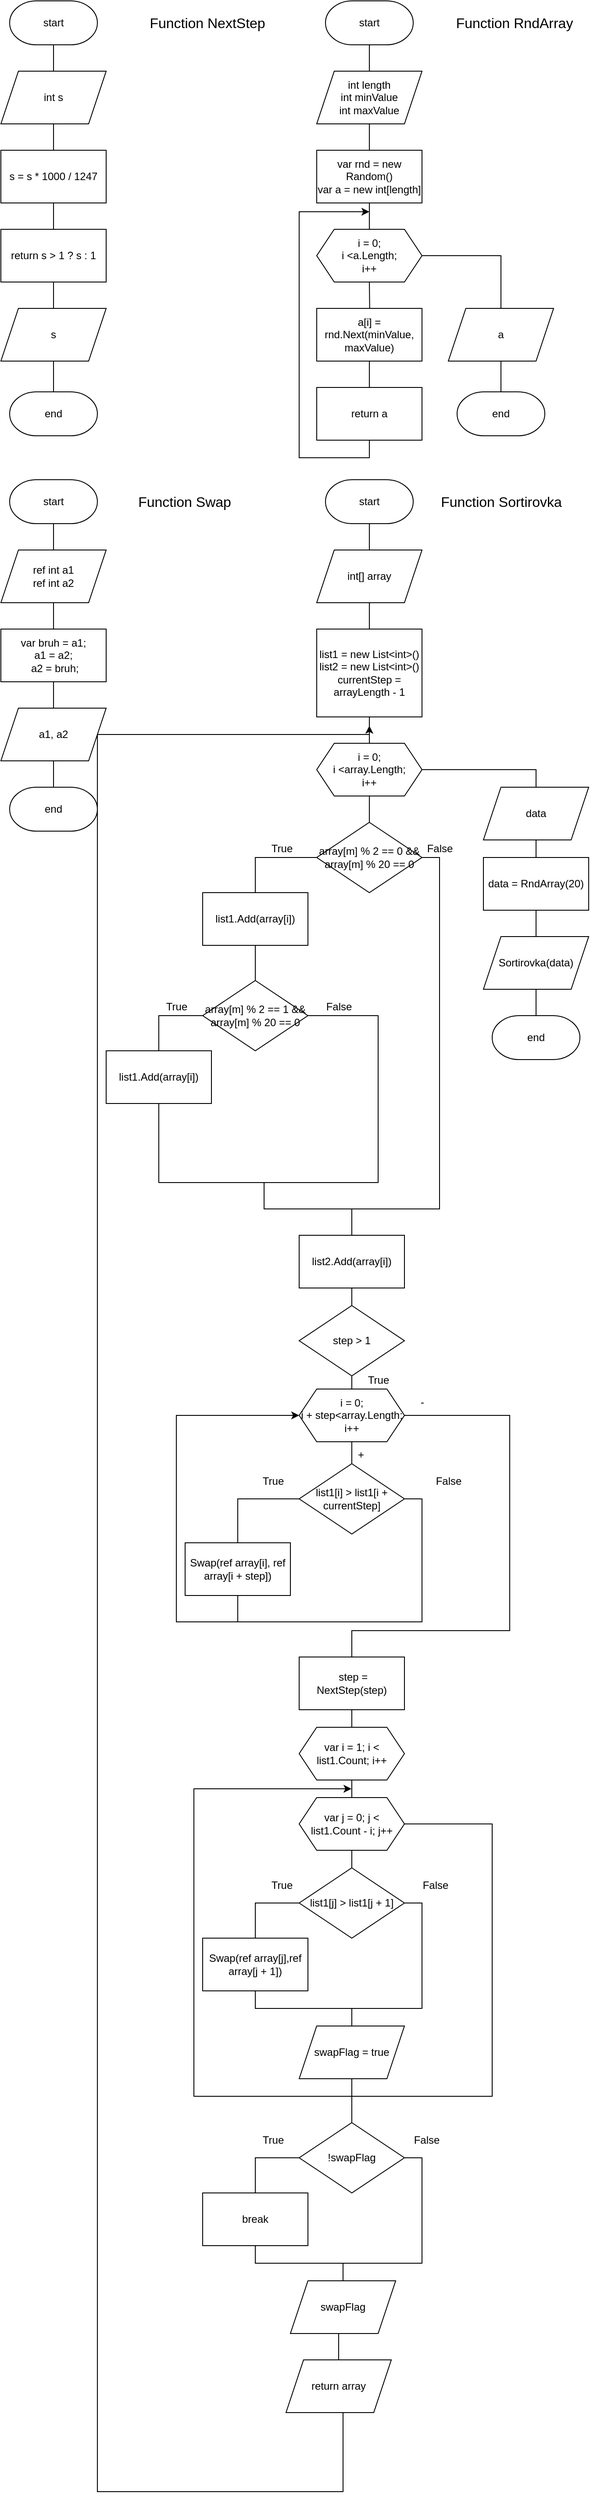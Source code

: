 <mxfile version="15.4.0" type="device"><diagram id="5gwyDp3BqcHlSCsvdCOU" name="Страница 1"><mxGraphModel dx="3460" dy="2053" grid="1" gridSize="10" guides="1" tooltips="1" connect="1" arrows="1" fold="1" page="1" pageScale="1" pageWidth="827" pageHeight="1169" math="0" shadow="0"><root><mxCell id="0"/><mxCell id="1" parent="0"/><mxCell id="FX2cTt0fenFp00Rgmzm_-2" style="edgeStyle=orthogonalEdgeStyle;rounded=0;orthogonalLoop=1;jettySize=auto;html=1;exitX=0.5;exitY=1;exitDx=0;exitDy=0;exitPerimeter=0;entryX=0.5;entryY=0;entryDx=0;entryDy=0;endArrow=none;endFill=0;" parent="1" target="FX2cTt0fenFp00Rgmzm_-1" edge="1"><mxGeometry relative="1" as="geometry"><mxPoint x="550" y="75" as="sourcePoint"/></mxGeometry></mxCell><mxCell id="adQuKezx5gLkqKv4uylh-1" value="start" style="strokeWidth=1;html=1;shape=mxgraph.flowchart.terminator;whiteSpace=wrap;" parent="1" vertex="1"><mxGeometry x="500" y="25" width="100" height="50" as="geometry"/></mxCell><mxCell id="FX2cTt0fenFp00Rgmzm_-4" style="edgeStyle=orthogonalEdgeStyle;rounded=0;orthogonalLoop=1;jettySize=auto;html=1;exitX=0.5;exitY=1;exitDx=0;exitDy=0;entryX=0.5;entryY=0;entryDx=0;entryDy=0;endArrow=none;endFill=0;" parent="1" source="FX2cTt0fenFp00Rgmzm_-1" target="FX2cTt0fenFp00Rgmzm_-3" edge="1"><mxGeometry relative="1" as="geometry"/></mxCell><mxCell id="FX2cTt0fenFp00Rgmzm_-1" value="int length&lt;br&gt;int minValue&lt;br&gt;int maxValue" style="shape=parallelogram;perimeter=parallelogramPerimeter;whiteSpace=wrap;html=1;fixedSize=1;" parent="1" vertex="1"><mxGeometry x="490" y="105" width="120" height="60" as="geometry"/></mxCell><mxCell id="FX2cTt0fenFp00Rgmzm_-12" style="edgeStyle=orthogonalEdgeStyle;rounded=0;orthogonalLoop=1;jettySize=auto;html=1;exitX=0.5;exitY=1;exitDx=0;exitDy=0;entryX=0.5;entryY=0;entryDx=0;entryDy=0;endArrow=none;endFill=0;" parent="1" source="FX2cTt0fenFp00Rgmzm_-3" target="FX2cTt0fenFp00Rgmzm_-11" edge="1"><mxGeometry relative="1" as="geometry"/></mxCell><mxCell id="FX2cTt0fenFp00Rgmzm_-3" value="var rnd = new Random()&lt;br&gt;var a = new int[length]" style="rounded=0;whiteSpace=wrap;html=1;" parent="1" vertex="1"><mxGeometry x="490" y="195" width="120" height="60" as="geometry"/></mxCell><mxCell id="FX2cTt0fenFp00Rgmzm_-14" style="edgeStyle=orthogonalEdgeStyle;rounded=0;orthogonalLoop=1;jettySize=auto;html=1;exitX=0.5;exitY=1;exitDx=0;exitDy=0;entryX=0.503;entryY=0.003;entryDx=0;entryDy=0;entryPerimeter=0;endArrow=none;endFill=0;" parent="1" source="FX2cTt0fenFp00Rgmzm_-11" edge="1"><mxGeometry relative="1" as="geometry"><mxPoint x="550.36" y="375.18" as="targetPoint"/></mxGeometry></mxCell><mxCell id="FX2cTt0fenFp00Rgmzm_-27" style="edgeStyle=orthogonalEdgeStyle;rounded=0;orthogonalLoop=1;jettySize=auto;html=1;exitX=1;exitY=0.5;exitDx=0;exitDy=0;entryX=0.5;entryY=0;entryDx=0;entryDy=0;endArrow=none;endFill=0;" parent="1" source="FX2cTt0fenFp00Rgmzm_-11" target="FX2cTt0fenFp00Rgmzm_-23" edge="1"><mxGeometry relative="1" as="geometry"/></mxCell><mxCell id="FX2cTt0fenFp00Rgmzm_-11" value="i = 0;&lt;br&gt;i &amp;lt;a.Length;&lt;br&gt;i++" style="shape=hexagon;perimeter=hexagonPerimeter2;whiteSpace=wrap;html=1;fixedSize=1;strokeWidth=1;size=20;" parent="1" vertex="1"><mxGeometry x="490" y="285" width="120" height="60" as="geometry"/></mxCell><mxCell id="FX2cTt0fenFp00Rgmzm_-17" style="edgeStyle=orthogonalEdgeStyle;rounded=0;orthogonalLoop=1;jettySize=auto;html=1;exitX=0.5;exitY=1;exitDx=0;exitDy=0;entryX=0.5;entryY=0;entryDx=0;entryDy=0;endArrow=none;endFill=0;" parent="1" source="FX2cTt0fenFp00Rgmzm_-15" target="FX2cTt0fenFp00Rgmzm_-16" edge="1"><mxGeometry relative="1" as="geometry"/></mxCell><mxCell id="FX2cTt0fenFp00Rgmzm_-15" value="a[i] = rnd.Next(minValue, maxValue)" style="rounded=0;whiteSpace=wrap;html=1;" parent="1" vertex="1"><mxGeometry x="490" y="375" width="120" height="60" as="geometry"/></mxCell><mxCell id="FX2cTt0fenFp00Rgmzm_-19" style="edgeStyle=orthogonalEdgeStyle;rounded=0;orthogonalLoop=1;jettySize=auto;html=1;exitX=0.5;exitY=1;exitDx=0;exitDy=0;endArrow=classic;endFill=1;" parent="1" source="FX2cTt0fenFp00Rgmzm_-16" edge="1"><mxGeometry relative="1" as="geometry"><mxPoint x="550" y="265" as="targetPoint"/><Array as="points"><mxPoint x="550" y="545"/><mxPoint x="470" y="545"/><mxPoint x="470" y="265"/></Array></mxGeometry></mxCell><mxCell id="FX2cTt0fenFp00Rgmzm_-16" value="return a" style="rounded=0;whiteSpace=wrap;html=1;" parent="1" vertex="1"><mxGeometry x="490" y="465" width="120" height="60" as="geometry"/></mxCell><mxCell id="FX2cTt0fenFp00Rgmzm_-26" style="edgeStyle=orthogonalEdgeStyle;rounded=0;orthogonalLoop=1;jettySize=auto;html=1;exitX=0.5;exitY=1;exitDx=0;exitDy=0;entryX=0.5;entryY=0;entryDx=0;entryDy=0;entryPerimeter=0;endArrow=none;endFill=0;" parent="1" source="FX2cTt0fenFp00Rgmzm_-23" target="FX2cTt0fenFp00Rgmzm_-25" edge="1"><mxGeometry relative="1" as="geometry"/></mxCell><mxCell id="FX2cTt0fenFp00Rgmzm_-23" value="a" style="shape=parallelogram;perimeter=parallelogramPerimeter;whiteSpace=wrap;html=1;fixedSize=1;" parent="1" vertex="1"><mxGeometry x="640" y="375" width="120" height="60" as="geometry"/></mxCell><mxCell id="FX2cTt0fenFp00Rgmzm_-25" value="end" style="strokeWidth=1;html=1;shape=mxgraph.flowchart.terminator;whiteSpace=wrap;" parent="1" vertex="1"><mxGeometry x="650" y="470" width="100" height="50" as="geometry"/></mxCell><mxCell id="FX2cTt0fenFp00Rgmzm_-28" value="&lt;font style=&quot;font-size: 16px&quot;&gt;Function&amp;nbsp;RndArray&lt;/font&gt;" style="text;html=1;align=center;verticalAlign=middle;resizable=0;points=[];autosize=1;strokeColor=none;fillColor=none;" parent="1" vertex="1"><mxGeometry x="640" y="40" width="150" height="20" as="geometry"/></mxCell><mxCell id="mI4G9wacmyZQe4zPNIHC-4" style="edgeStyle=orthogonalEdgeStyle;rounded=0;orthogonalLoop=1;jettySize=auto;html=1;exitX=0.5;exitY=1;exitDx=0;exitDy=0;exitPerimeter=0;entryX=0.5;entryY=0;entryDx=0;entryDy=0;endArrow=none;endFill=0;" parent="1" source="mI4G9wacmyZQe4zPNIHC-1" target="mI4G9wacmyZQe4zPNIHC-3" edge="1"><mxGeometry relative="1" as="geometry"/></mxCell><mxCell id="mI4G9wacmyZQe4zPNIHC-1" value="start" style="strokeWidth=1;html=1;shape=mxgraph.flowchart.terminator;whiteSpace=wrap;" parent="1" vertex="1"><mxGeometry x="140" y="25" width="100" height="50" as="geometry"/></mxCell><mxCell id="mI4G9wacmyZQe4zPNIHC-2" value="&lt;font style=&quot;font-size: 16px&quot;&gt;Function NextStep&lt;/font&gt;" style="text;html=1;align=center;verticalAlign=middle;resizable=0;points=[];autosize=1;strokeColor=none;fillColor=none;" parent="1" vertex="1"><mxGeometry x="290" y="40" width="150" height="20" as="geometry"/></mxCell><mxCell id="mI4G9wacmyZQe4zPNIHC-6" style="edgeStyle=orthogonalEdgeStyle;rounded=0;orthogonalLoop=1;jettySize=auto;html=1;exitX=0.5;exitY=1;exitDx=0;exitDy=0;entryX=0.5;entryY=0;entryDx=0;entryDy=0;endArrow=none;endFill=0;" parent="1" source="mI4G9wacmyZQe4zPNIHC-3" target="mI4G9wacmyZQe4zPNIHC-5" edge="1"><mxGeometry relative="1" as="geometry"/></mxCell><mxCell id="mI4G9wacmyZQe4zPNIHC-3" value="int s" style="shape=parallelogram;perimeter=parallelogramPerimeter;whiteSpace=wrap;html=1;fixedSize=1;" parent="1" vertex="1"><mxGeometry x="130" y="105" width="120" height="60" as="geometry"/></mxCell><mxCell id="mI4G9wacmyZQe4zPNIHC-8" style="edgeStyle=orthogonalEdgeStyle;rounded=0;orthogonalLoop=1;jettySize=auto;html=1;exitX=0.5;exitY=1;exitDx=0;exitDy=0;entryX=0.5;entryY=0;entryDx=0;entryDy=0;endArrow=none;endFill=0;" parent="1" source="mI4G9wacmyZQe4zPNIHC-5" target="mI4G9wacmyZQe4zPNIHC-7" edge="1"><mxGeometry relative="1" as="geometry"/></mxCell><mxCell id="mI4G9wacmyZQe4zPNIHC-5" value="s = s * 1000 / 1247" style="rounded=0;whiteSpace=wrap;html=1;" parent="1" vertex="1"><mxGeometry x="130" y="195" width="120" height="60" as="geometry"/></mxCell><mxCell id="mI4G9wacmyZQe4zPNIHC-10" style="edgeStyle=orthogonalEdgeStyle;rounded=0;orthogonalLoop=1;jettySize=auto;html=1;exitX=0.5;exitY=1;exitDx=0;exitDy=0;entryX=0.5;entryY=0;entryDx=0;entryDy=0;endArrow=none;endFill=0;" parent="1" source="mI4G9wacmyZQe4zPNIHC-7" target="mI4G9wacmyZQe4zPNIHC-9" edge="1"><mxGeometry relative="1" as="geometry"/></mxCell><mxCell id="mI4G9wacmyZQe4zPNIHC-7" value="return s &amp;gt; 1 ? s : 1" style="rounded=0;whiteSpace=wrap;html=1;" parent="1" vertex="1"><mxGeometry x="130" y="285" width="120" height="60" as="geometry"/></mxCell><mxCell id="mI4G9wacmyZQe4zPNIHC-12" style="edgeStyle=orthogonalEdgeStyle;rounded=0;orthogonalLoop=1;jettySize=auto;html=1;exitX=0.5;exitY=1;exitDx=0;exitDy=0;entryX=0.5;entryY=0;entryDx=0;entryDy=0;entryPerimeter=0;endArrow=none;endFill=0;" parent="1" source="mI4G9wacmyZQe4zPNIHC-9" target="mI4G9wacmyZQe4zPNIHC-11" edge="1"><mxGeometry relative="1" as="geometry"/></mxCell><mxCell id="mI4G9wacmyZQe4zPNIHC-9" value="s" style="shape=parallelogram;perimeter=parallelogramPerimeter;whiteSpace=wrap;html=1;fixedSize=1;" parent="1" vertex="1"><mxGeometry x="130" y="375" width="120" height="60" as="geometry"/></mxCell><mxCell id="mI4G9wacmyZQe4zPNIHC-11" value="end" style="strokeWidth=1;html=1;shape=mxgraph.flowchart.terminator;whiteSpace=wrap;" parent="1" vertex="1"><mxGeometry x="140" y="470" width="100" height="50" as="geometry"/></mxCell><mxCell id="mI4G9wacmyZQe4zPNIHC-15" style="edgeStyle=orthogonalEdgeStyle;rounded=0;orthogonalLoop=1;jettySize=auto;html=1;exitX=0.5;exitY=1;exitDx=0;exitDy=0;exitPerimeter=0;entryX=0.5;entryY=0;entryDx=0;entryDy=0;endArrow=none;endFill=0;" parent="1" source="mI4G9wacmyZQe4zPNIHC-13" target="mI4G9wacmyZQe4zPNIHC-14" edge="1"><mxGeometry relative="1" as="geometry"/></mxCell><mxCell id="mI4G9wacmyZQe4zPNIHC-13" value="start" style="strokeWidth=1;html=1;shape=mxgraph.flowchart.terminator;whiteSpace=wrap;" parent="1" vertex="1"><mxGeometry x="140" y="570" width="100" height="50" as="geometry"/></mxCell><mxCell id="mI4G9wacmyZQe4zPNIHC-17" style="edgeStyle=orthogonalEdgeStyle;rounded=0;orthogonalLoop=1;jettySize=auto;html=1;exitX=0.5;exitY=1;exitDx=0;exitDy=0;entryX=0.5;entryY=0;entryDx=0;entryDy=0;endArrow=none;endFill=0;" parent="1" source="mI4G9wacmyZQe4zPNIHC-14" target="mI4G9wacmyZQe4zPNIHC-16" edge="1"><mxGeometry relative="1" as="geometry"/></mxCell><mxCell id="mI4G9wacmyZQe4zPNIHC-14" value="ref int a1&lt;br&gt;ref int a2" style="shape=parallelogram;perimeter=parallelogramPerimeter;whiteSpace=wrap;html=1;fixedSize=1;" parent="1" vertex="1"><mxGeometry x="130" y="650" width="120" height="60" as="geometry"/></mxCell><mxCell id="mI4G9wacmyZQe4zPNIHC-20" style="edgeStyle=orthogonalEdgeStyle;rounded=0;orthogonalLoop=1;jettySize=auto;html=1;exitX=0.5;exitY=1;exitDx=0;exitDy=0;entryX=0.5;entryY=0;entryDx=0;entryDy=0;endArrow=none;endFill=0;" parent="1" source="mI4G9wacmyZQe4zPNIHC-16" target="mI4G9wacmyZQe4zPNIHC-18" edge="1"><mxGeometry relative="1" as="geometry"/></mxCell><mxCell id="mI4G9wacmyZQe4zPNIHC-16" value="&lt;div&gt;var bruh = a1;&lt;/div&gt;&lt;div&gt;a1 = a2;&lt;/div&gt;&lt;div&gt;&amp;nbsp;a2 = bruh;&lt;/div&gt;" style="rounded=0;whiteSpace=wrap;html=1;" parent="1" vertex="1"><mxGeometry x="130" y="740" width="120" height="60" as="geometry"/></mxCell><mxCell id="mI4G9wacmyZQe4zPNIHC-21" style="edgeStyle=orthogonalEdgeStyle;rounded=0;orthogonalLoop=1;jettySize=auto;html=1;exitX=0.5;exitY=1;exitDx=0;exitDy=0;entryX=0.5;entryY=0;entryDx=0;entryDy=0;entryPerimeter=0;endArrow=none;endFill=0;" parent="1" source="mI4G9wacmyZQe4zPNIHC-18" target="mI4G9wacmyZQe4zPNIHC-19" edge="1"><mxGeometry relative="1" as="geometry"/></mxCell><mxCell id="mI4G9wacmyZQe4zPNIHC-18" value="a1, a2" style="shape=parallelogram;perimeter=parallelogramPerimeter;whiteSpace=wrap;html=1;fixedSize=1;" parent="1" vertex="1"><mxGeometry x="130" y="830" width="120" height="60" as="geometry"/></mxCell><mxCell id="mI4G9wacmyZQe4zPNIHC-19" value="end" style="strokeWidth=1;html=1;shape=mxgraph.flowchart.terminator;whiteSpace=wrap;" parent="1" vertex="1"><mxGeometry x="140" y="920" width="100" height="50" as="geometry"/></mxCell><mxCell id="mI4G9wacmyZQe4zPNIHC-22" value="&lt;font style=&quot;font-size: 16px&quot;&gt;Function Swap&lt;/font&gt;" style="text;html=1;align=center;verticalAlign=middle;resizable=0;points=[];autosize=1;strokeColor=none;fillColor=none;" parent="1" vertex="1"><mxGeometry x="279" y="585" width="120" height="20" as="geometry"/></mxCell><mxCell id="mI4G9wacmyZQe4zPNIHC-26" style="edgeStyle=orthogonalEdgeStyle;rounded=0;orthogonalLoop=1;jettySize=auto;html=1;exitX=0.5;exitY=1;exitDx=0;exitDy=0;exitPerimeter=0;entryX=0.5;entryY=0;entryDx=0;entryDy=0;endArrow=none;endFill=0;" parent="1" source="mI4G9wacmyZQe4zPNIHC-23" target="mI4G9wacmyZQe4zPNIHC-24" edge="1"><mxGeometry relative="1" as="geometry"/></mxCell><mxCell id="mI4G9wacmyZQe4zPNIHC-23" value="start" style="strokeWidth=1;html=1;shape=mxgraph.flowchart.terminator;whiteSpace=wrap;" parent="1" vertex="1"><mxGeometry x="500" y="570" width="100" height="50" as="geometry"/></mxCell><mxCell id="mI4G9wacmyZQe4zPNIHC-27" style="edgeStyle=orthogonalEdgeStyle;rounded=0;orthogonalLoop=1;jettySize=auto;html=1;exitX=0.5;exitY=1;exitDx=0;exitDy=0;entryX=0.5;entryY=0;entryDx=0;entryDy=0;endArrow=none;endFill=0;" parent="1" source="mI4G9wacmyZQe4zPNIHC-24" target="mI4G9wacmyZQe4zPNIHC-25" edge="1"><mxGeometry relative="1" as="geometry"/></mxCell><mxCell id="mI4G9wacmyZQe4zPNIHC-24" value="int[] array" style="shape=parallelogram;perimeter=parallelogramPerimeter;whiteSpace=wrap;html=1;fixedSize=1;" parent="1" vertex="1"><mxGeometry x="490" y="650" width="120" height="60" as="geometry"/></mxCell><mxCell id="cLXtJ0H4vZWxaOqdGoXz-2" style="edgeStyle=orthogonalEdgeStyle;rounded=0;orthogonalLoop=1;jettySize=auto;html=1;exitX=0.5;exitY=1;exitDx=0;exitDy=0;entryX=0.5;entryY=0;entryDx=0;entryDy=0;endArrow=none;endFill=0;" parent="1" source="mI4G9wacmyZQe4zPNIHC-25" target="cLXtJ0H4vZWxaOqdGoXz-1" edge="1"><mxGeometry relative="1" as="geometry"/></mxCell><mxCell id="mI4G9wacmyZQe4zPNIHC-25" value="&lt;div&gt;list1 = new List&amp;lt;int&amp;gt;()&lt;br&gt;&lt;/div&gt;&lt;div&gt;list2 = new List&amp;lt;int&amp;gt;()&lt;br&gt;&lt;/div&gt;&lt;div&gt;currentStep = arrayLength - 1&lt;br&gt;&lt;/div&gt;" style="rounded=0;whiteSpace=wrap;html=1;" parent="1" vertex="1"><mxGeometry x="490" y="740" width="120" height="100" as="geometry"/></mxCell><mxCell id="mI4G9wacmyZQe4zPNIHC-28" value="&lt;font style=&quot;font-size: 16px&quot;&gt;Function Sortirovka&lt;/font&gt;" style="text;html=1;align=center;verticalAlign=middle;resizable=0;points=[];autosize=1;strokeColor=none;fillColor=none;" parent="1" vertex="1"><mxGeometry x="625" y="585" width="150" height="20" as="geometry"/></mxCell><mxCell id="mI4G9wacmyZQe4zPNIHC-32" style="edgeStyle=orthogonalEdgeStyle;rounded=0;orthogonalLoop=1;jettySize=auto;html=1;exitX=0.5;exitY=1;exitDx=0;exitDy=0;entryX=0.5;entryY=0;entryDx=0;entryDy=0;endArrow=none;endFill=0;" parent="1" source="mI4G9wacmyZQe4zPNIHC-29" target="mI4G9wacmyZQe4zPNIHC-31" edge="1"><mxGeometry relative="1" as="geometry"/></mxCell><mxCell id="cLXtJ0H4vZWxaOqdGoXz-23" style="edgeStyle=orthogonalEdgeStyle;rounded=0;orthogonalLoop=1;jettySize=auto;html=1;exitX=0.5;exitY=0;exitDx=0;exitDy=0;entryX=0.5;entryY=1;entryDx=0;entryDy=0;endArrow=none;endFill=0;" parent="1" source="mI4G9wacmyZQe4zPNIHC-29" target="cLXtJ0H4vZWxaOqdGoXz-21" edge="1"><mxGeometry relative="1" as="geometry"/></mxCell><mxCell id="mI4G9wacmyZQe4zPNIHC-29" value="step &amp;gt; 1" style="rhombus;whiteSpace=wrap;html=1;" parent="1" vertex="1"><mxGeometry x="470" y="1510" width="120" height="80" as="geometry"/></mxCell><mxCell id="mI4G9wacmyZQe4zPNIHC-35" style="edgeStyle=orthogonalEdgeStyle;rounded=0;orthogonalLoop=1;jettySize=auto;html=1;exitX=0.5;exitY=1;exitDx=0;exitDy=0;entryX=0.5;entryY=0;entryDx=0;entryDy=0;endArrow=none;endFill=0;" parent="1" source="mI4G9wacmyZQe4zPNIHC-31" target="mI4G9wacmyZQe4zPNIHC-33" edge="1"><mxGeometry relative="1" as="geometry"/></mxCell><mxCell id="mI4G9wacmyZQe4zPNIHC-45" style="edgeStyle=orthogonalEdgeStyle;rounded=0;orthogonalLoop=1;jettySize=auto;html=1;exitX=1;exitY=0.5;exitDx=0;exitDy=0;endArrow=none;endFill=0;entryX=0.5;entryY=0;entryDx=0;entryDy=0;" parent="1" source="mI4G9wacmyZQe4zPNIHC-31" target="mI4G9wacmyZQe4zPNIHC-46" edge="1"><mxGeometry relative="1" as="geometry"><mxPoint x="530" y="1900.8" as="targetPoint"/><Array as="points"><mxPoint x="710" y="1635"/><mxPoint x="710" y="1880"/><mxPoint x="530" y="1880"/></Array></mxGeometry></mxCell><mxCell id="mI4G9wacmyZQe4zPNIHC-31" value="i = 0;&lt;br&gt;i + step&amp;lt;array.Length;&lt;br&gt;i++" style="shape=hexagon;perimeter=hexagonPerimeter2;whiteSpace=wrap;html=1;fixedSize=1;strokeWidth=1;size=20;" parent="1" vertex="1"><mxGeometry x="470" y="1605" width="120" height="60" as="geometry"/></mxCell><mxCell id="mI4G9wacmyZQe4zPNIHC-36" style="edgeStyle=orthogonalEdgeStyle;rounded=0;orthogonalLoop=1;jettySize=auto;html=1;exitX=0;exitY=0.5;exitDx=0;exitDy=0;entryX=0.5;entryY=0;entryDx=0;entryDy=0;endArrow=none;endFill=0;" parent="1" source="mI4G9wacmyZQe4zPNIHC-33" target="mI4G9wacmyZQe4zPNIHC-34" edge="1"><mxGeometry relative="1" as="geometry"/></mxCell><mxCell id="mI4G9wacmyZQe4zPNIHC-39" style="edgeStyle=orthogonalEdgeStyle;rounded=0;orthogonalLoop=1;jettySize=auto;html=1;exitX=1;exitY=0.5;exitDx=0;exitDy=0;endArrow=none;endFill=0;" parent="1" source="mI4G9wacmyZQe4zPNIHC-33" edge="1"><mxGeometry relative="1" as="geometry"><mxPoint x="400" y="1870" as="targetPoint"/><Array as="points"><mxPoint x="610" y="1730"/><mxPoint x="610" y="1870"/><mxPoint x="530" y="1870"/></Array></mxGeometry></mxCell><mxCell id="mI4G9wacmyZQe4zPNIHC-33" value="list1[i] &amp;gt; list1[i + currentStep]" style="rhombus;whiteSpace=wrap;html=1;" parent="1" vertex="1"><mxGeometry x="470" y="1690" width="120" height="80" as="geometry"/></mxCell><mxCell id="mI4G9wacmyZQe4zPNIHC-40" style="edgeStyle=orthogonalEdgeStyle;rounded=0;orthogonalLoop=1;jettySize=auto;html=1;exitX=0.5;exitY=1;exitDx=0;exitDy=0;endArrow=classic;endFill=1;entryX=0;entryY=0.5;entryDx=0;entryDy=0;" parent="1" source="mI4G9wacmyZQe4zPNIHC-34" target="mI4G9wacmyZQe4zPNIHC-31" edge="1"><mxGeometry relative="1" as="geometry"><mxPoint x="530" y="1890" as="targetPoint"/><Array as="points"><mxPoint x="400" y="1870"/><mxPoint x="330" y="1870"/><mxPoint x="330" y="1635"/></Array></mxGeometry></mxCell><mxCell id="mI4G9wacmyZQe4zPNIHC-34" value="Swap(ref array[i], ref array[i + step])" style="rounded=0;whiteSpace=wrap;html=1;" parent="1" vertex="1"><mxGeometry x="340" y="1780" width="120" height="60" as="geometry"/></mxCell><mxCell id="mI4G9wacmyZQe4zPNIHC-37" value="True" style="text;html=1;align=center;verticalAlign=middle;resizable=0;points=[];autosize=1;strokeColor=none;fillColor=none;" parent="1" vertex="1"><mxGeometry x="420" y="1700" width="40" height="20" as="geometry"/></mxCell><mxCell id="mI4G9wacmyZQe4zPNIHC-38" value="False" style="text;html=1;align=center;verticalAlign=middle;resizable=0;points=[];autosize=1;strokeColor=none;fillColor=none;" parent="1" vertex="1"><mxGeometry x="615" y="1700" width="50" height="20" as="geometry"/></mxCell><mxCell id="mI4G9wacmyZQe4zPNIHC-42" value="+" style="text;html=1;align=center;verticalAlign=middle;resizable=0;points=[];autosize=1;strokeColor=none;fillColor=none;" parent="1" vertex="1"><mxGeometry x="530" y="1670" width="20" height="20" as="geometry"/></mxCell><mxCell id="mI4G9wacmyZQe4zPNIHC-43" value="-" style="text;html=1;align=center;verticalAlign=middle;resizable=0;points=[];autosize=1;strokeColor=none;fillColor=none;" parent="1" vertex="1"><mxGeometry x="600" y="1610" width="20" height="20" as="geometry"/></mxCell><mxCell id="yVgRrPT4zc_lI7LLNU5O-2" style="edgeStyle=orthogonalEdgeStyle;rounded=0;orthogonalLoop=1;jettySize=auto;html=1;exitX=0.5;exitY=1;exitDx=0;exitDy=0;entryX=0.5;entryY=0;entryDx=0;entryDy=0;endArrow=none;endFill=0;" parent="1" source="mI4G9wacmyZQe4zPNIHC-46" target="yVgRrPT4zc_lI7LLNU5O-1" edge="1"><mxGeometry relative="1" as="geometry"/></mxCell><mxCell id="mI4G9wacmyZQe4zPNIHC-46" value="&amp;nbsp;step = NextStep(step)" style="rounded=0;whiteSpace=wrap;html=1;" parent="1" vertex="1"><mxGeometry x="470" y="1910" width="120" height="60" as="geometry"/></mxCell><mxCell id="mI4G9wacmyZQe4zPNIHC-47" value="True" style="text;html=1;align=center;verticalAlign=middle;resizable=0;points=[];autosize=1;strokeColor=none;fillColor=none;" parent="1" vertex="1"><mxGeometry x="540" y="1585" width="40" height="20" as="geometry"/></mxCell><mxCell id="yVgRrPT4zc_lI7LLNU5O-5" style="edgeStyle=orthogonalEdgeStyle;rounded=0;orthogonalLoop=1;jettySize=auto;html=1;exitX=0.5;exitY=1;exitDx=0;exitDy=0;entryX=0.5;entryY=0;entryDx=0;entryDy=0;endArrow=none;endFill=0;" parent="1" source="yVgRrPT4zc_lI7LLNU5O-1" edge="1"><mxGeometry relative="1" as="geometry"><mxPoint x="530" y="2074" as="targetPoint"/></mxGeometry></mxCell><mxCell id="yVgRrPT4zc_lI7LLNU5O-1" value="var i = 1; i &amp;lt; list1.Count; i++" style="shape=hexagon;perimeter=hexagonPerimeter2;whiteSpace=wrap;html=1;fixedSize=1;strokeWidth=1;size=20;" parent="1" vertex="1"><mxGeometry x="470" y="1990" width="120" height="60" as="geometry"/></mxCell><mxCell id="cLXtJ0H4vZWxaOqdGoXz-16" style="edgeStyle=orthogonalEdgeStyle;rounded=0;orthogonalLoop=1;jettySize=auto;html=1;exitX=0.5;exitY=1;exitDx=0;exitDy=0;entryX=0.5;entryY=0;entryDx=0;entryDy=0;endArrow=none;endFill=0;" parent="1" source="cLXtJ0H4vZWxaOqdGoXz-1" target="cLXtJ0H4vZWxaOqdGoXz-5" edge="1"><mxGeometry relative="1" as="geometry"/></mxCell><mxCell id="f43T2yr4EnVGXKrRXTz3-8" style="edgeStyle=orthogonalEdgeStyle;rounded=0;orthogonalLoop=1;jettySize=auto;html=1;exitX=1;exitY=0.5;exitDx=0;exitDy=0;entryX=0.5;entryY=0;entryDx=0;entryDy=0;endArrow=none;endFill=0;" edge="1" parent="1" source="cLXtJ0H4vZWxaOqdGoXz-1" target="f43T2yr4EnVGXKrRXTz3-2"><mxGeometry relative="1" as="geometry"/></mxCell><mxCell id="cLXtJ0H4vZWxaOqdGoXz-1" value="i = 0;&lt;br&gt;i &amp;lt;array.Length;&lt;br&gt;i++" style="shape=hexagon;perimeter=hexagonPerimeter2;whiteSpace=wrap;html=1;fixedSize=1;strokeWidth=1;size=20;" parent="1" vertex="1"><mxGeometry x="490" y="870" width="120" height="60" as="geometry"/></mxCell><mxCell id="cLXtJ0H4vZWxaOqdGoXz-3" style="edgeStyle=orthogonalEdgeStyle;rounded=0;orthogonalLoop=1;jettySize=auto;html=1;exitX=0;exitY=0.5;exitDx=0;exitDy=0;entryX=0.5;entryY=0;entryDx=0;entryDy=0;endArrow=none;endFill=0;" parent="1" source="cLXtJ0H4vZWxaOqdGoXz-5" target="cLXtJ0H4vZWxaOqdGoXz-7" edge="1"><mxGeometry relative="1" as="geometry"/></mxCell><mxCell id="cLXtJ0H4vZWxaOqdGoXz-20" style="edgeStyle=orthogonalEdgeStyle;rounded=0;orthogonalLoop=1;jettySize=auto;html=1;exitX=1;exitY=0.5;exitDx=0;exitDy=0;endArrow=none;endFill=0;" parent="1" source="cLXtJ0H4vZWxaOqdGoXz-5" edge="1"><mxGeometry relative="1" as="geometry"><mxPoint x="430" y="1370" as="targetPoint"/><Array as="points"><mxPoint x="630" y="1000"/><mxPoint x="630" y="1400"/><mxPoint x="430" y="1400"/></Array></mxGeometry></mxCell><mxCell id="cLXtJ0H4vZWxaOqdGoXz-5" value="array[m] % 2 == 0 &amp;amp;&amp;amp; array[m] % 20 == 0" style="rhombus;whiteSpace=wrap;html=1;" parent="1" vertex="1"><mxGeometry x="490" y="960" width="120" height="80" as="geometry"/></mxCell><mxCell id="cLXtJ0H4vZWxaOqdGoXz-7" value="list1.Add(array[i])" style="rounded=0;whiteSpace=wrap;html=1;" parent="1" vertex="1"><mxGeometry x="360" y="1040" width="120" height="60" as="geometry"/></mxCell><mxCell id="cLXtJ0H4vZWxaOqdGoXz-8" value="True" style="text;html=1;align=center;verticalAlign=middle;resizable=0;points=[];autosize=1;strokeColor=none;fillColor=none;" parent="1" vertex="1"><mxGeometry x="430" y="980" width="40" height="20" as="geometry"/></mxCell><mxCell id="cLXtJ0H4vZWxaOqdGoXz-9" value="False" style="text;html=1;align=center;verticalAlign=middle;resizable=0;points=[];autosize=1;strokeColor=none;fillColor=none;" parent="1" vertex="1"><mxGeometry x="605" y="980" width="50" height="20" as="geometry"/></mxCell><mxCell id="cLXtJ0H4vZWxaOqdGoXz-10" style="edgeStyle=orthogonalEdgeStyle;rounded=0;orthogonalLoop=1;jettySize=auto;html=1;exitX=0.5;exitY=1;exitDx=0;exitDy=0;entryX=0.5;entryY=0;entryDx=0;entryDy=0;endArrow=none;endFill=0;" parent="1" source="cLXtJ0H4vZWxaOqdGoXz-7" target="cLXtJ0H4vZWxaOqdGoXz-12" edge="1"><mxGeometry relative="1" as="geometry"><mxPoint x="550" y="1130" as="sourcePoint"/></mxGeometry></mxCell><mxCell id="cLXtJ0H4vZWxaOqdGoXz-19" style="edgeStyle=orthogonalEdgeStyle;rounded=0;orthogonalLoop=1;jettySize=auto;html=1;exitX=0;exitY=0.5;exitDx=0;exitDy=0;entryX=0.5;entryY=0;entryDx=0;entryDy=0;endArrow=none;endFill=0;" parent="1" source="cLXtJ0H4vZWxaOqdGoXz-12" target="cLXtJ0H4vZWxaOqdGoXz-13" edge="1"><mxGeometry relative="1" as="geometry"/></mxCell><mxCell id="cLXtJ0H4vZWxaOqdGoXz-12" value="array[m] % 2 == 1 &amp;amp;&amp;amp; array[m] % 20 == 0" style="rhombus;whiteSpace=wrap;html=1;" parent="1" vertex="1"><mxGeometry x="360" y="1140" width="120" height="80" as="geometry"/></mxCell><mxCell id="cLXtJ0H4vZWxaOqdGoXz-18" style="edgeStyle=orthogonalEdgeStyle;rounded=0;orthogonalLoop=1;jettySize=auto;html=1;exitX=0.5;exitY=1;exitDx=0;exitDy=0;endArrow=none;endFill=0;entryX=1;entryY=0.5;entryDx=0;entryDy=0;" parent="1" source="cLXtJ0H4vZWxaOqdGoXz-13" target="cLXtJ0H4vZWxaOqdGoXz-12" edge="1"><mxGeometry relative="1" as="geometry"><mxPoint x="550" y="1330" as="targetPoint"/><Array as="points"><mxPoint x="310" y="1370"/><mxPoint x="560" y="1370"/><mxPoint x="560" y="1180"/></Array></mxGeometry></mxCell><mxCell id="cLXtJ0H4vZWxaOqdGoXz-13" value="list1.Add(array[i])" style="rounded=0;whiteSpace=wrap;html=1;" parent="1" vertex="1"><mxGeometry x="250" y="1220" width="120" height="60" as="geometry"/></mxCell><mxCell id="cLXtJ0H4vZWxaOqdGoXz-14" value="True" style="text;html=1;align=center;verticalAlign=middle;resizable=0;points=[];autosize=1;strokeColor=none;fillColor=none;" parent="1" vertex="1"><mxGeometry x="310" y="1160" width="40" height="20" as="geometry"/></mxCell><mxCell id="cLXtJ0H4vZWxaOqdGoXz-15" value="False" style="text;html=1;align=center;verticalAlign=middle;resizable=0;points=[];autosize=1;strokeColor=none;fillColor=none;" parent="1" vertex="1"><mxGeometry x="490" y="1160" width="50" height="20" as="geometry"/></mxCell><mxCell id="cLXtJ0H4vZWxaOqdGoXz-22" style="edgeStyle=orthogonalEdgeStyle;rounded=0;orthogonalLoop=1;jettySize=auto;html=1;exitX=0.5;exitY=0;exitDx=0;exitDy=0;endArrow=none;endFill=0;" parent="1" source="cLXtJ0H4vZWxaOqdGoXz-21" edge="1"><mxGeometry relative="1" as="geometry"><mxPoint x="530" y="1400" as="targetPoint"/></mxGeometry></mxCell><mxCell id="cLXtJ0H4vZWxaOqdGoXz-21" value="list2.Add(array[i])" style="rounded=0;whiteSpace=wrap;html=1;" parent="1" vertex="1"><mxGeometry x="470" y="1430" width="120" height="60" as="geometry"/></mxCell><mxCell id="cLXtJ0H4vZWxaOqdGoXz-26" style="edgeStyle=orthogonalEdgeStyle;rounded=0;orthogonalLoop=1;jettySize=auto;html=1;exitX=0.5;exitY=1;exitDx=0;exitDy=0;entryX=0.5;entryY=0;entryDx=0;entryDy=0;endArrow=none;endFill=0;" parent="1" source="cLXtJ0H4vZWxaOqdGoXz-24" target="cLXtJ0H4vZWxaOqdGoXz-25" edge="1"><mxGeometry relative="1" as="geometry"/></mxCell><mxCell id="cLXtJ0H4vZWxaOqdGoXz-37" style="edgeStyle=orthogonalEdgeStyle;rounded=0;orthogonalLoop=1;jettySize=auto;html=1;exitX=1;exitY=0.5;exitDx=0;exitDy=0;entryX=0.5;entryY=0;entryDx=0;entryDy=0;endArrow=none;endFill=0;" parent="1" source="cLXtJ0H4vZWxaOqdGoXz-24" target="cLXtJ0H4vZWxaOqdGoXz-36" edge="1"><mxGeometry relative="1" as="geometry"><Array as="points"><mxPoint x="690" y="2100"/><mxPoint x="690" y="2410"/><mxPoint x="530" y="2410"/></Array></mxGeometry></mxCell><mxCell id="cLXtJ0H4vZWxaOqdGoXz-24" value="var j = 0; j &amp;lt; list1.Count - i; j++" style="shape=hexagon;perimeter=hexagonPerimeter2;whiteSpace=wrap;html=1;fixedSize=1;strokeWidth=1;size=20;" parent="1" vertex="1"><mxGeometry x="470" y="2070" width="120" height="60" as="geometry"/></mxCell><mxCell id="cLXtJ0H4vZWxaOqdGoXz-29" style="edgeStyle=orthogonalEdgeStyle;rounded=0;orthogonalLoop=1;jettySize=auto;html=1;exitX=0;exitY=0.5;exitDx=0;exitDy=0;entryX=0.5;entryY=0;entryDx=0;entryDy=0;endArrow=none;endFill=0;" parent="1" source="cLXtJ0H4vZWxaOqdGoXz-25" target="cLXtJ0H4vZWxaOqdGoXz-28" edge="1"><mxGeometry relative="1" as="geometry"/></mxCell><mxCell id="cLXtJ0H4vZWxaOqdGoXz-32" style="edgeStyle=orthogonalEdgeStyle;rounded=0;orthogonalLoop=1;jettySize=auto;html=1;exitX=1;exitY=0.5;exitDx=0;exitDy=0;endArrow=none;endFill=0;" parent="1" source="cLXtJ0H4vZWxaOqdGoXz-25" edge="1"><mxGeometry relative="1" as="geometry"><mxPoint x="530" y="2330" as="targetPoint"/><Array as="points"><mxPoint x="610" y="2190"/><mxPoint x="610" y="2310"/><mxPoint x="530" y="2310"/></Array></mxGeometry></mxCell><mxCell id="cLXtJ0H4vZWxaOqdGoXz-25" value="list1[j] &amp;gt; list1[j + 1]" style="rhombus;whiteSpace=wrap;html=1;" parent="1" vertex="1"><mxGeometry x="470" y="2150" width="120" height="80" as="geometry"/></mxCell><mxCell id="cLXtJ0H4vZWxaOqdGoXz-33" style="edgeStyle=orthogonalEdgeStyle;rounded=0;orthogonalLoop=1;jettySize=auto;html=1;exitX=0.5;exitY=1;exitDx=0;exitDy=0;endArrow=none;endFill=0;" parent="1" source="cLXtJ0H4vZWxaOqdGoXz-28" edge="1"><mxGeometry relative="1" as="geometry"><mxPoint x="530" y="2320" as="targetPoint"/><Array as="points"><mxPoint x="420" y="2310"/><mxPoint x="530" y="2310"/></Array></mxGeometry></mxCell><mxCell id="cLXtJ0H4vZWxaOqdGoXz-28" value="Swap(ref array[j],ref array[j + 1])" style="rounded=0;whiteSpace=wrap;html=1;" parent="1" vertex="1"><mxGeometry x="360" y="2230" width="120" height="60" as="geometry"/></mxCell><mxCell id="cLXtJ0H4vZWxaOqdGoXz-30" value="True" style="text;html=1;align=center;verticalAlign=middle;resizable=0;points=[];autosize=1;strokeColor=none;fillColor=none;" parent="1" vertex="1"><mxGeometry x="430" y="2160" width="40" height="20" as="geometry"/></mxCell><mxCell id="cLXtJ0H4vZWxaOqdGoXz-31" value="False" style="text;html=1;align=center;verticalAlign=middle;resizable=0;points=[];autosize=1;strokeColor=none;fillColor=none;" parent="1" vertex="1"><mxGeometry x="600" y="2160" width="50" height="20" as="geometry"/></mxCell><mxCell id="cLXtJ0H4vZWxaOqdGoXz-35" style="edgeStyle=orthogonalEdgeStyle;rounded=0;orthogonalLoop=1;jettySize=auto;html=1;exitX=0.5;exitY=1;exitDx=0;exitDy=0;endArrow=classic;endFill=1;" parent="1" source="cLXtJ0H4vZWxaOqdGoXz-34" edge="1"><mxGeometry relative="1" as="geometry"><mxPoint x="529.588" y="2060" as="targetPoint"/><Array as="points"><mxPoint x="530" y="2410"/><mxPoint x="350" y="2410"/><mxPoint x="350" y="2060"/></Array></mxGeometry></mxCell><mxCell id="cLXtJ0H4vZWxaOqdGoXz-34" value="swapFlag = true" style="shape=parallelogram;perimeter=parallelogramPerimeter;whiteSpace=wrap;html=1;fixedSize=1;" parent="1" vertex="1"><mxGeometry x="470" y="2330" width="120" height="60" as="geometry"/></mxCell><mxCell id="cLXtJ0H4vZWxaOqdGoXz-39" style="edgeStyle=orthogonalEdgeStyle;rounded=0;orthogonalLoop=1;jettySize=auto;html=1;exitX=0;exitY=0.5;exitDx=0;exitDy=0;entryX=0.5;entryY=0;entryDx=0;entryDy=0;endArrow=none;endFill=0;" parent="1" source="cLXtJ0H4vZWxaOqdGoXz-36" target="cLXtJ0H4vZWxaOqdGoXz-38" edge="1"><mxGeometry relative="1" as="geometry"/></mxCell><mxCell id="cLXtJ0H4vZWxaOqdGoXz-44" style="edgeStyle=orthogonalEdgeStyle;rounded=0;orthogonalLoop=1;jettySize=auto;html=1;exitX=1;exitY=0.5;exitDx=0;exitDy=0;entryX=0.5;entryY=0;entryDx=0;entryDy=0;endArrow=none;endFill=0;" parent="1" source="cLXtJ0H4vZWxaOqdGoXz-36" target="cLXtJ0H4vZWxaOqdGoXz-42" edge="1"><mxGeometry relative="1" as="geometry"><Array as="points"><mxPoint x="610" y="2480"/><mxPoint x="610" y="2600"/><mxPoint x="520" y="2600"/></Array></mxGeometry></mxCell><mxCell id="cLXtJ0H4vZWxaOqdGoXz-36" value="!swapFlag" style="rhombus;whiteSpace=wrap;html=1;" parent="1" vertex="1"><mxGeometry x="470" y="2440" width="120" height="80" as="geometry"/></mxCell><mxCell id="cLXtJ0H4vZWxaOqdGoXz-43" style="edgeStyle=orthogonalEdgeStyle;rounded=0;orthogonalLoop=1;jettySize=auto;html=1;exitX=0.5;exitY=1;exitDx=0;exitDy=0;entryX=0.5;entryY=0;entryDx=0;entryDy=0;endArrow=none;endFill=0;" parent="1" source="cLXtJ0H4vZWxaOqdGoXz-38" target="cLXtJ0H4vZWxaOqdGoXz-42" edge="1"><mxGeometry relative="1" as="geometry"/></mxCell><mxCell id="cLXtJ0H4vZWxaOqdGoXz-38" value="break" style="rounded=0;whiteSpace=wrap;html=1;" parent="1" vertex="1"><mxGeometry x="360" y="2520" width="120" height="60" as="geometry"/></mxCell><mxCell id="cLXtJ0H4vZWxaOqdGoXz-40" value="True" style="text;html=1;align=center;verticalAlign=middle;resizable=0;points=[];autosize=1;strokeColor=none;fillColor=none;" parent="1" vertex="1"><mxGeometry x="420" y="2450" width="40" height="20" as="geometry"/></mxCell><mxCell id="cLXtJ0H4vZWxaOqdGoXz-41" value="False" style="text;html=1;align=center;verticalAlign=middle;resizable=0;points=[];autosize=1;strokeColor=none;fillColor=none;" parent="1" vertex="1"><mxGeometry x="590" y="2450" width="50" height="20" as="geometry"/></mxCell><mxCell id="cLXtJ0H4vZWxaOqdGoXz-45" style="edgeStyle=orthogonalEdgeStyle;rounded=0;orthogonalLoop=1;jettySize=auto;html=1;endArrow=classic;endFill=1;exitX=0.5;exitY=1;exitDx=0;exitDy=0;" parent="1" source="cLXtJ0H4vZWxaOqdGoXz-47" edge="1"><mxGeometry relative="1" as="geometry"><mxPoint x="550" y="850" as="targetPoint"/><mxPoint x="520" y="2820" as="sourcePoint"/><Array as="points"><mxPoint x="520" y="2770"/><mxPoint x="520" y="2860"/><mxPoint x="240" y="2860"/><mxPoint x="240" y="860"/><mxPoint x="550" y="860"/></Array></mxGeometry></mxCell><mxCell id="cLXtJ0H4vZWxaOqdGoXz-48" style="edgeStyle=orthogonalEdgeStyle;rounded=0;orthogonalLoop=1;jettySize=auto;html=1;exitX=0.5;exitY=1;exitDx=0;exitDy=0;entryX=0.5;entryY=0;entryDx=0;entryDy=0;endArrow=none;endFill=0;" parent="1" source="cLXtJ0H4vZWxaOqdGoXz-42" target="cLXtJ0H4vZWxaOqdGoXz-47" edge="1"><mxGeometry relative="1" as="geometry"/></mxCell><mxCell id="cLXtJ0H4vZWxaOqdGoXz-42" value="swapFlag" style="shape=parallelogram;perimeter=parallelogramPerimeter;whiteSpace=wrap;html=1;fixedSize=1;" parent="1" vertex="1"><mxGeometry x="460" y="2620" width="120" height="60" as="geometry"/></mxCell><mxCell id="cLXtJ0H4vZWxaOqdGoXz-47" value="return array" style="shape=parallelogram;perimeter=parallelogramPerimeter;whiteSpace=wrap;html=1;fixedSize=1;" parent="1" vertex="1"><mxGeometry x="455" y="2710" width="120" height="60" as="geometry"/></mxCell><mxCell id="f43T2yr4EnVGXKrRXTz3-10" style="edgeStyle=orthogonalEdgeStyle;rounded=0;orthogonalLoop=1;jettySize=auto;html=1;exitX=0.5;exitY=1;exitDx=0;exitDy=0;entryX=0.5;entryY=0;entryDx=0;entryDy=0;endArrow=none;endFill=0;" edge="1" parent="1" source="f43T2yr4EnVGXKrRXTz3-1" target="f43T2yr4EnVGXKrRXTz3-6"><mxGeometry relative="1" as="geometry"/></mxCell><mxCell id="f43T2yr4EnVGXKrRXTz3-1" value="data = RndArray(20)" style="rounded=0;whiteSpace=wrap;html=1;" vertex="1" parent="1"><mxGeometry x="680" y="1000" width="120" height="60" as="geometry"/></mxCell><mxCell id="f43T2yr4EnVGXKrRXTz3-9" style="edgeStyle=orthogonalEdgeStyle;rounded=0;orthogonalLoop=1;jettySize=auto;html=1;exitX=0.5;exitY=1;exitDx=0;exitDy=0;entryX=0.5;entryY=0;entryDx=0;entryDy=0;endArrow=none;endFill=0;" edge="1" parent="1" source="f43T2yr4EnVGXKrRXTz3-2" target="f43T2yr4EnVGXKrRXTz3-1"><mxGeometry relative="1" as="geometry"/></mxCell><mxCell id="f43T2yr4EnVGXKrRXTz3-2" value="data" style="shape=parallelogram;perimeter=parallelogramPerimeter;whiteSpace=wrap;html=1;fixedSize=1;" vertex="1" parent="1"><mxGeometry x="680" y="920" width="120" height="60" as="geometry"/></mxCell><mxCell id="f43T2yr4EnVGXKrRXTz3-11" style="edgeStyle=orthogonalEdgeStyle;rounded=0;orthogonalLoop=1;jettySize=auto;html=1;exitX=0.5;exitY=1;exitDx=0;exitDy=0;entryX=0.5;entryY=0;entryDx=0;entryDy=0;entryPerimeter=0;endArrow=none;endFill=0;" edge="1" parent="1" source="f43T2yr4EnVGXKrRXTz3-6" target="f43T2yr4EnVGXKrRXTz3-7"><mxGeometry relative="1" as="geometry"/></mxCell><mxCell id="f43T2yr4EnVGXKrRXTz3-6" value="Sortirovka(data)" style="shape=parallelogram;perimeter=parallelogramPerimeter;whiteSpace=wrap;html=1;fixedSize=1;" vertex="1" parent="1"><mxGeometry x="680" y="1090" width="120" height="60" as="geometry"/></mxCell><mxCell id="f43T2yr4EnVGXKrRXTz3-7" value="end" style="strokeWidth=1;html=1;shape=mxgraph.flowchart.terminator;whiteSpace=wrap;" vertex="1" parent="1"><mxGeometry x="690" y="1180" width="100" height="50" as="geometry"/></mxCell></root></mxGraphModel></diagram></mxfile>